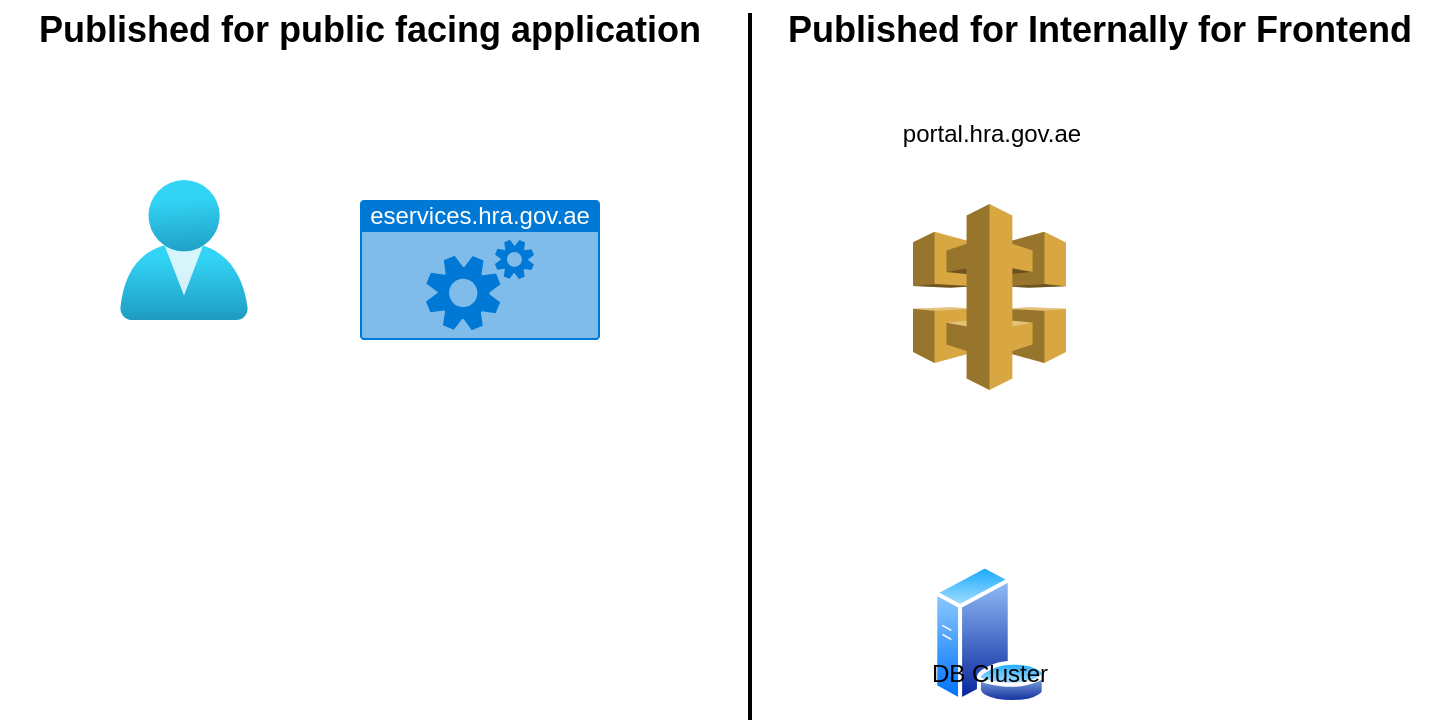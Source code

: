 <mxfile version="23.0.2" type="github">
  <diagram name="Page-1" id="m3JJQ44KRjg1wA6EPXdw">
    <mxGraphModel dx="1752" dy="998" grid="1" gridSize="10" guides="1" tooltips="1" connect="1" arrows="1" fold="1" page="1" pageScale="1" pageWidth="850" pageHeight="1100" math="0" shadow="0">
      <root>
        <mxCell id="0" />
        <mxCell id="1" parent="0" />
        <mxCell id="1rh2TZPiEFTCJC9huodM-1" value="" style="image;aspect=fixed;html=1;points=[];align=center;fontSize=12;image=img/lib/azure2/identity/Users.svg;" vertex="1" parent="1">
          <mxGeometry x="130" y="270" width="64" height="70" as="geometry" />
        </mxCell>
        <mxCell id="1rh2TZPiEFTCJC9huodM-2" value="eservices.hra.gov.ae" style="html=1;whiteSpace=wrap;strokeColor=none;fillColor=#0079D6;labelPosition=center;verticalLabelPosition=middle;verticalAlign=top;align=center;fontSize=12;outlineConnect=0;spacingTop=-6;fontColor=#FFFFFF;sketch=0;shape=mxgraph.sitemap.services;" vertex="1" parent="1">
          <mxGeometry x="250" y="280" width="120" height="70" as="geometry" />
        </mxCell>
        <mxCell id="1rh2TZPiEFTCJC9huodM-3" value="" style="outlineConnect=0;dashed=0;verticalLabelPosition=bottom;verticalAlign=top;align=center;html=1;shape=mxgraph.aws3.api_gateway;fillColor=#D9A741;gradientColor=none;" vertex="1" parent="1">
          <mxGeometry x="526.5" y="282" width="76.5" height="93" as="geometry" />
        </mxCell>
        <mxCell id="1rh2TZPiEFTCJC9huodM-4" value="portal.hra.gov.ae" style="text;html=1;strokeColor=none;fillColor=none;align=center;verticalAlign=middle;whiteSpace=wrap;rounded=0;" vertex="1" parent="1">
          <mxGeometry x="536.05" y="232" width="60" height="30" as="geometry" />
        </mxCell>
        <mxCell id="1rh2TZPiEFTCJC9huodM-6" value="" style="image;aspect=fixed;perimeter=ellipsePerimeter;html=1;align=center;shadow=0;dashed=0;spacingTop=3;image=img/lib/active_directory/database_server.svg;" vertex="1" parent="1">
          <mxGeometry x="536.05" y="462" width="57.4" height="70" as="geometry" />
        </mxCell>
        <mxCell id="1rh2TZPiEFTCJC9huodM-7" value="DB Cluster" style="text;html=1;strokeColor=none;fillColor=none;align=center;verticalAlign=middle;whiteSpace=wrap;rounded=0;" vertex="1" parent="1">
          <mxGeometry x="510" y="502" width="109.5" height="30" as="geometry" />
        </mxCell>
        <mxCell id="1rh2TZPiEFTCJC9huodM-9" value="" style="line;strokeWidth=2;direction=south;html=1;" vertex="1" parent="1">
          <mxGeometry x="440" y="186.5" width="10" height="353.5" as="geometry" />
        </mxCell>
        <mxCell id="1rh2TZPiEFTCJC9huodM-10" value="&lt;b&gt;&lt;font style=&quot;font-size: 18px;&quot;&gt;Published for Internally for Frontend&lt;/font&gt;&lt;/b&gt;" style="text;html=1;strokeColor=none;fillColor=none;align=center;verticalAlign=middle;whiteSpace=wrap;rounded=0;" vertex="1" parent="1">
          <mxGeometry x="450" y="180" width="340" height="30" as="geometry" />
        </mxCell>
        <mxCell id="1rh2TZPiEFTCJC9huodM-11" value="&lt;b&gt;&lt;font style=&quot;font-size: 18px;&quot;&gt;Published for public facing application&lt;/font&gt;&lt;/b&gt;" style="text;html=1;strokeColor=none;fillColor=none;align=center;verticalAlign=middle;whiteSpace=wrap;rounded=0;" vertex="1" parent="1">
          <mxGeometry x="70" y="180" width="370" height="30" as="geometry" />
        </mxCell>
      </root>
    </mxGraphModel>
  </diagram>
</mxfile>
